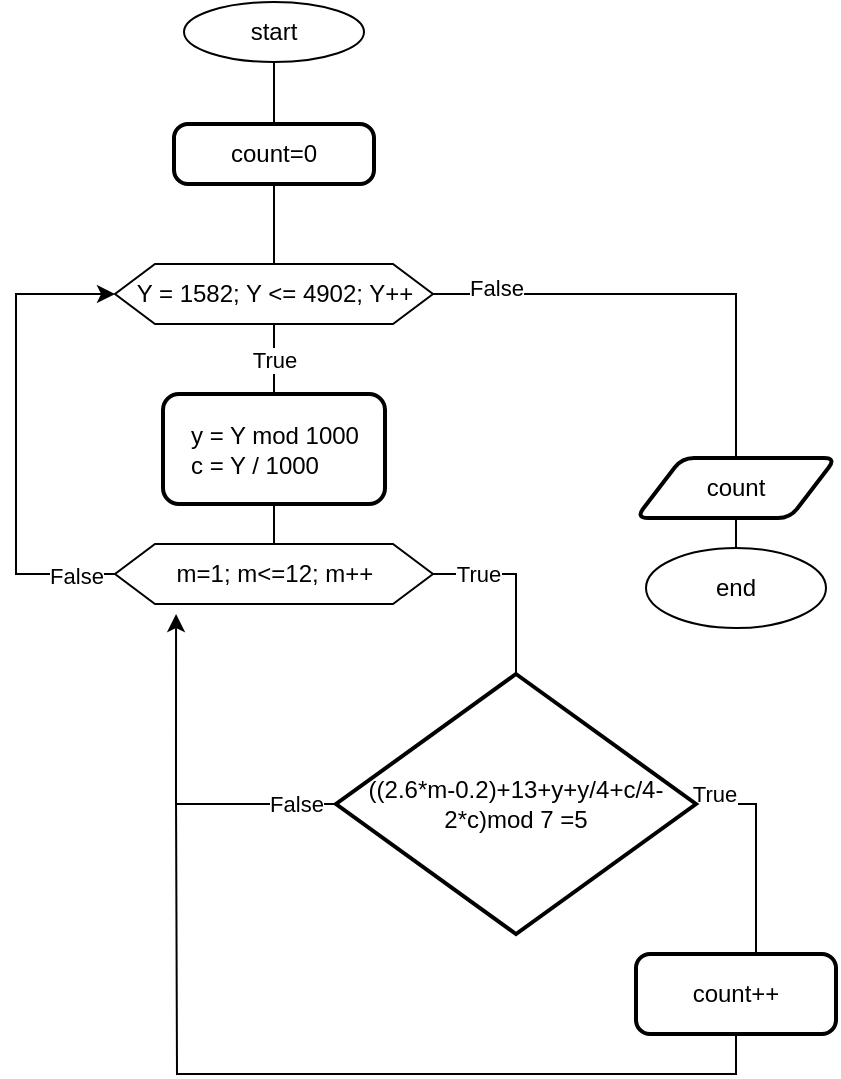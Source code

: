 <mxfile version="15.5.5" type="device"><diagram id="bLWSIJUGv_9j1-Q6cMNG" name="Page-1"><mxGraphModel dx="793" dy="522" grid="1" gridSize="10" guides="1" tooltips="1" connect="1" arrows="1" fold="1" page="1" pageScale="1" pageWidth="827" pageHeight="1169" math="0" shadow="0"><root><mxCell id="0"/><mxCell id="1" parent="0"/><mxCell id="GFQT7XZ4SOQQTsBql78F-1" style="edgeStyle=orthogonalEdgeStyle;rounded=0;orthogonalLoop=1;jettySize=auto;html=1;entryX=0.5;entryY=0;entryDx=0;entryDy=0;endArrow=none;endFill=0;" parent="1" source="GFQT7XZ4SOQQTsBql78F-2" edge="1"><mxGeometry relative="1" as="geometry"><mxPoint x="689" y="374" as="targetPoint"/></mxGeometry></mxCell><mxCell id="GFQT7XZ4SOQQTsBql78F-2" value="start" style="ellipse;whiteSpace=wrap;html=1;" parent="1" vertex="1"><mxGeometry x="644" y="314" width="90" height="30" as="geometry"/></mxCell><mxCell id="GFQT7XZ4SOQQTsBql78F-4" style="edgeStyle=orthogonalEdgeStyle;rounded=0;orthogonalLoop=1;jettySize=auto;html=1;endArrow=none;endFill=0;" parent="1" source="GFQT7XZ4SOQQTsBql78F-5" target="GFQT7XZ4SOQQTsBql78F-12" edge="1"><mxGeometry relative="1" as="geometry"><Array as="points"><mxPoint x="920" y="460"/></Array></mxGeometry></mxCell><mxCell id="phs4v9Dp2_rPbak-kJBT-2" value="False" style="edgeLabel;html=1;align=center;verticalAlign=middle;resizable=0;points=[];" parent="GFQT7XZ4SOQQTsBql78F-4" vertex="1" connectable="0"><mxGeometry x="-0.744" y="3" relative="1" as="geometry"><mxPoint x="1" as="offset"/></mxGeometry></mxCell><mxCell id="phs4v9Dp2_rPbak-kJBT-8" value="True" style="edgeStyle=orthogonalEdgeStyle;rounded=0;orthogonalLoop=1;jettySize=auto;html=1;entryX=0.5;entryY=0;entryDx=0;entryDy=0;endArrow=none;endFill=0;" parent="1" source="GFQT7XZ4SOQQTsBql78F-5" target="GFQT7XZ4SOQQTsBql78F-13" edge="1"><mxGeometry relative="1" as="geometry"/></mxCell><mxCell id="GFQT7XZ4SOQQTsBql78F-5" value="Y = 1582; Y &amp;lt;= 4902; Y++" style="shape=hexagon;perimeter=hexagonPerimeter2;whiteSpace=wrap;html=1;fixedSize=1;" parent="1" vertex="1"><mxGeometry x="609.5" y="445" width="159" height="30" as="geometry"/></mxCell><mxCell id="GFQT7XZ4SOQQTsBql78F-7" style="edgeStyle=orthogonalEdgeStyle;rounded=0;orthogonalLoop=1;jettySize=auto;html=1;entryX=0.5;entryY=0;entryDx=0;entryDy=0;endArrow=none;endFill=0;exitX=0.5;exitY=1;exitDx=0;exitDy=0;" parent="1" source="GFQT7XZ4SOQQTsBql78F-12" target="GFQT7XZ4SOQQTsBql78F-8" edge="1"><mxGeometry relative="1" as="geometry"><mxPoint x="910" y="642" as="sourcePoint"/></mxGeometry></mxCell><mxCell id="GFQT7XZ4SOQQTsBql78F-8" value="end" style="ellipse;whiteSpace=wrap;html=1;" parent="1" vertex="1"><mxGeometry x="875" y="587" width="90" height="40" as="geometry"/></mxCell><mxCell id="GFQT7XZ4SOQQTsBql78F-11" style="edgeStyle=orthogonalEdgeStyle;rounded=0;orthogonalLoop=1;jettySize=auto;html=1;exitX=0.5;exitY=1;exitDx=0;exitDy=0;endArrow=none;endFill=0;" parent="1" edge="1"><mxGeometry relative="1" as="geometry"><mxPoint x="689" y="404" as="sourcePoint"/><mxPoint x="689" y="404" as="targetPoint"/></mxGeometry></mxCell><mxCell id="GFQT7XZ4SOQQTsBql78F-12" value="count" style="shape=parallelogram;html=1;strokeWidth=2;perimeter=parallelogramPerimeter;whiteSpace=wrap;rounded=1;arcSize=12;size=0.23;" parent="1" vertex="1"><mxGeometry x="870" y="542" width="100" height="30" as="geometry"/></mxCell><mxCell id="phs4v9Dp2_rPbak-kJBT-9" style="edgeStyle=orthogonalEdgeStyle;rounded=0;orthogonalLoop=1;jettySize=auto;html=1;exitX=0.5;exitY=1;exitDx=0;exitDy=0;endArrow=none;endFill=0;" parent="1" source="GFQT7XZ4SOQQTsBql78F-13" target="phs4v9Dp2_rPbak-kJBT-7" edge="1"><mxGeometry relative="1" as="geometry"/></mxCell><mxCell id="GFQT7XZ4SOQQTsBql78F-13" value="&lt;div&gt;&lt;font face=&quot;helvetica&quot;&gt;y = Y mod 1000&lt;/font&gt;&lt;/div&gt;&lt;div&gt;&lt;span style=&quot;font-family: &amp;#34;helvetica&amp;#34;&quot;&gt;c = Y / 1000&amp;nbsp; &amp;nbsp; &amp;nbsp;&amp;nbsp;&lt;/span&gt;&lt;/div&gt;" style="rounded=1;whiteSpace=wrap;html=1;absoluteArcSize=1;arcSize=16;strokeWidth=2;align=center;verticalAlign=middle;" parent="1" vertex="1"><mxGeometry x="633.5" y="510" width="111" height="55" as="geometry"/></mxCell><mxCell id="GFQT7XZ4SOQQTsBql78F-14" style="edgeStyle=orthogonalEdgeStyle;rounded=0;orthogonalLoop=1;jettySize=auto;html=1;endArrow=none;endFill=0;" parent="1" source="GFQT7XZ4SOQQTsBql78F-15" target="GFQT7XZ4SOQQTsBql78F-5" edge="1"><mxGeometry relative="1" as="geometry"><Array as="points"><mxPoint x="689" y="435"/><mxPoint x="689" y="435"/></Array></mxGeometry></mxCell><mxCell id="GFQT7XZ4SOQQTsBql78F-15" value="count=0" style="rounded=1;whiteSpace=wrap;html=1;absoluteArcSize=1;arcSize=14;strokeWidth=2;" parent="1" vertex="1"><mxGeometry x="639" y="375" width="100" height="30" as="geometry"/></mxCell><mxCell id="phs4v9Dp2_rPbak-kJBT-1" style="edgeStyle=orthogonalEdgeStyle;rounded=0;orthogonalLoop=1;jettySize=auto;html=1;exitX=0.5;exitY=1;exitDx=0;exitDy=0;" parent="1" source="GFQT7XZ4SOQQTsBql78F-12" target="GFQT7XZ4SOQQTsBql78F-12" edge="1"><mxGeometry relative="1" as="geometry"/></mxCell><mxCell id="phs4v9Dp2_rPbak-kJBT-11" value="True" style="edgeStyle=orthogonalEdgeStyle;rounded=0;orthogonalLoop=1;jettySize=auto;html=1;endArrow=none;endFill=0;exitX=1;exitY=0.5;exitDx=0;exitDy=0;" parent="1" source="phs4v9Dp2_rPbak-kJBT-7" target="phs4v9Dp2_rPbak-kJBT-10" edge="1"><mxGeometry x="-0.53" relative="1" as="geometry"><mxPoint x="800" y="680" as="targetPoint"/><Array as="points"><mxPoint x="810" y="600"/></Array><mxPoint x="1" as="offset"/></mxGeometry></mxCell><mxCell id="phs4v9Dp2_rPbak-kJBT-12" style="edgeStyle=orthogonalEdgeStyle;rounded=0;orthogonalLoop=1;jettySize=auto;html=1;entryX=0;entryY=0.5;entryDx=0;entryDy=0;endArrow=classic;endFill=1;" parent="1" source="phs4v9Dp2_rPbak-kJBT-7" target="GFQT7XZ4SOQQTsBql78F-5" edge="1"><mxGeometry relative="1" as="geometry"><Array as="points"><mxPoint x="560" y="600"/><mxPoint x="560" y="460"/></Array></mxGeometry></mxCell><mxCell id="phs4v9Dp2_rPbak-kJBT-13" value="False" style="edgeLabel;html=1;align=center;verticalAlign=middle;resizable=0;points=[];" parent="phs4v9Dp2_rPbak-kJBT-12" vertex="1" connectable="0"><mxGeometry x="-0.368" y="-2" relative="1" as="geometry"><mxPoint x="28" y="27" as="offset"/></mxGeometry></mxCell><mxCell id="phs4v9Dp2_rPbak-kJBT-7" value="m=1; m&amp;lt;=12; m++" style="shape=hexagon;perimeter=hexagonPerimeter2;whiteSpace=wrap;html=1;fixedSize=1;" parent="1" vertex="1"><mxGeometry x="609.5" y="585" width="159" height="30" as="geometry"/></mxCell><mxCell id="phs4v9Dp2_rPbak-kJBT-15" value="True" style="edgeStyle=orthogonalEdgeStyle;rounded=0;orthogonalLoop=1;jettySize=auto;html=1;exitX=1;exitY=0.5;exitDx=0;exitDy=0;exitPerimeter=0;entryX=1;entryY=0.75;entryDx=0;entryDy=0;endArrow=none;endFill=0;" parent="1" source="phs4v9Dp2_rPbak-kJBT-10" target="phs4v9Dp2_rPbak-kJBT-14" edge="1"><mxGeometry x="-0.899" y="5" relative="1" as="geometry"><Array as="points"><mxPoint x="930" y="715"/><mxPoint x="930" y="820"/></Array><mxPoint as="offset"/></mxGeometry></mxCell><mxCell id="phs4v9Dp2_rPbak-kJBT-16" value="False" style="edgeStyle=orthogonalEdgeStyle;rounded=0;orthogonalLoop=1;jettySize=auto;html=1;exitX=0;exitY=0.5;exitDx=0;exitDy=0;exitPerimeter=0;endArrow=classic;endFill=1;entryX=0.192;entryY=1.167;entryDx=0;entryDy=0;entryPerimeter=0;" parent="1" source="phs4v9Dp2_rPbak-kJBT-10" target="phs4v9Dp2_rPbak-kJBT-7" edge="1"><mxGeometry x="-0.768" relative="1" as="geometry"><mxPoint x="560" y="590" as="targetPoint"/><mxPoint as="offset"/></mxGeometry></mxCell><mxCell id="phs4v9Dp2_rPbak-kJBT-10" value="((2.6*m-0.2)+13+y+y/4+c/4-2*c)mod 7 =5" style="strokeWidth=2;html=1;shape=mxgraph.flowchart.decision;whiteSpace=wrap;" parent="1" vertex="1"><mxGeometry x="720" y="650" width="180" height="130" as="geometry"/></mxCell><mxCell id="phs4v9Dp2_rPbak-kJBT-17" style="edgeStyle=orthogonalEdgeStyle;rounded=0;orthogonalLoop=1;jettySize=auto;html=1;exitX=0.5;exitY=1;exitDx=0;exitDy=0;endArrow=none;endFill=0;" parent="1" source="phs4v9Dp2_rPbak-kJBT-14" edge="1"><mxGeometry relative="1" as="geometry"><mxPoint x="640" y="710" as="targetPoint"/></mxGeometry></mxCell><mxCell id="phs4v9Dp2_rPbak-kJBT-14" value="count++" style="rounded=1;whiteSpace=wrap;html=1;absoluteArcSize=1;arcSize=14;strokeWidth=2;" parent="1" vertex="1"><mxGeometry x="870" y="790" width="100" height="40" as="geometry"/></mxCell></root></mxGraphModel></diagram></mxfile>